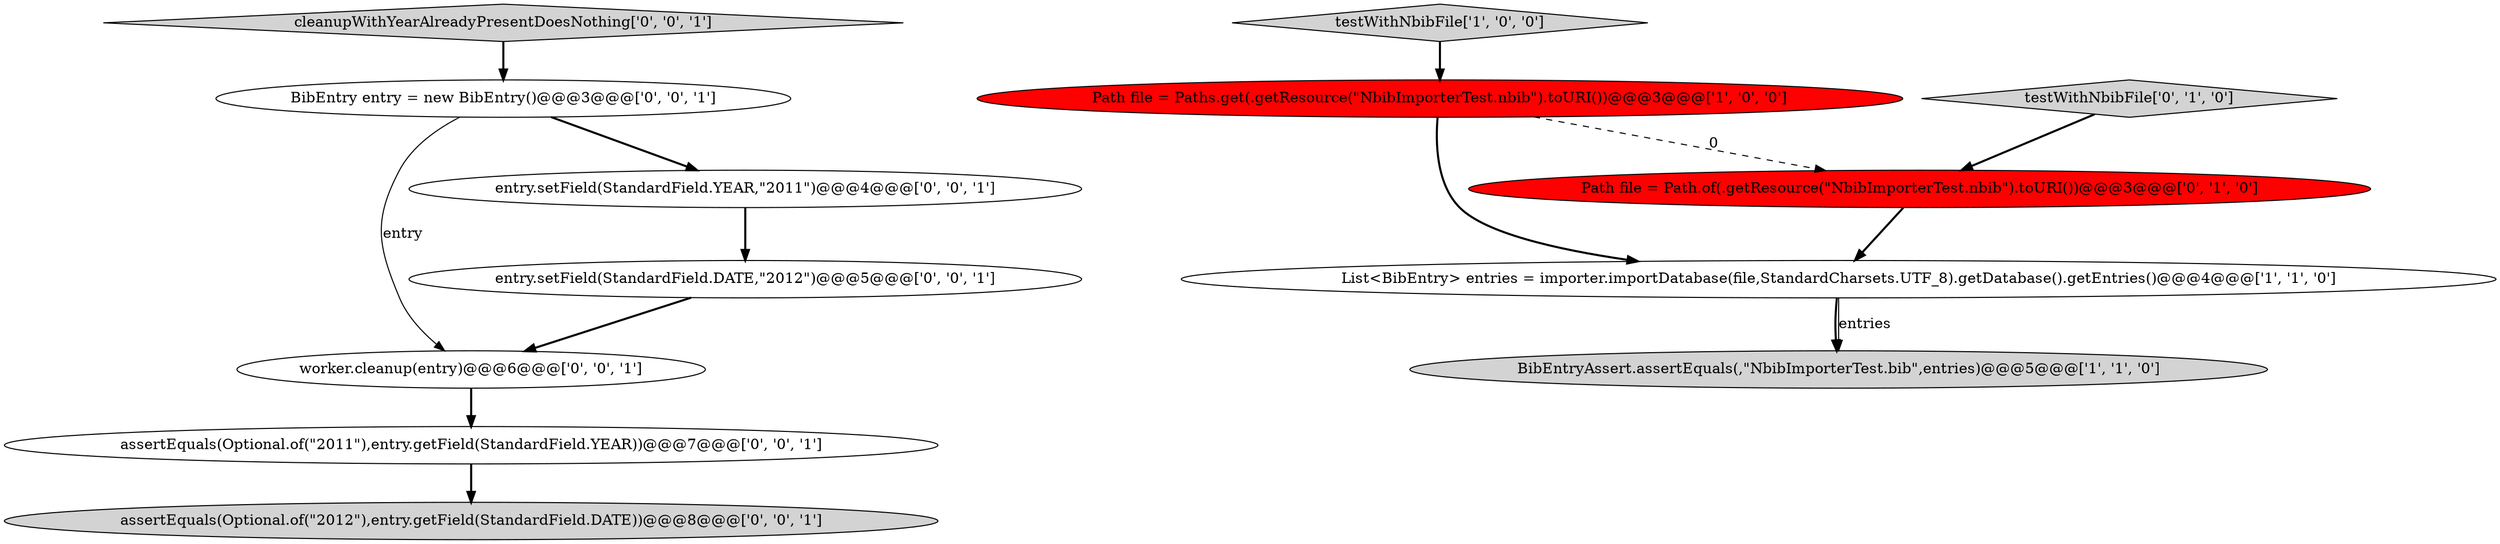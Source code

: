 digraph {
10 [style = filled, label = "cleanupWithYearAlreadyPresentDoesNothing['0', '0', '1']", fillcolor = lightgray, shape = diamond image = "AAA0AAABBB3BBB"];
12 [style = filled, label = "worker.cleanup(entry)@@@6@@@['0', '0', '1']", fillcolor = white, shape = ellipse image = "AAA0AAABBB3BBB"];
7 [style = filled, label = "assertEquals(Optional.of(\"2011\"),entry.getField(StandardField.YEAR))@@@7@@@['0', '0', '1']", fillcolor = white, shape = ellipse image = "AAA0AAABBB3BBB"];
0 [style = filled, label = "testWithNbibFile['1', '0', '0']", fillcolor = lightgray, shape = diamond image = "AAA0AAABBB1BBB"];
3 [style = filled, label = "BibEntryAssert.assertEquals(,\"NbibImporterTest.bib\",entries)@@@5@@@['1', '1', '0']", fillcolor = lightgray, shape = ellipse image = "AAA0AAABBB1BBB"];
5 [style = filled, label = "testWithNbibFile['0', '1', '0']", fillcolor = lightgray, shape = diamond image = "AAA0AAABBB2BBB"];
2 [style = filled, label = "Path file = Paths.get(.getResource(\"NbibImporterTest.nbib\").toURI())@@@3@@@['1', '0', '0']", fillcolor = red, shape = ellipse image = "AAA1AAABBB1BBB"];
1 [style = filled, label = "List<BibEntry> entries = importer.importDatabase(file,StandardCharsets.UTF_8).getDatabase().getEntries()@@@4@@@['1', '1', '0']", fillcolor = white, shape = ellipse image = "AAA0AAABBB1BBB"];
6 [style = filled, label = "entry.setField(StandardField.YEAR,\"2011\")@@@4@@@['0', '0', '1']", fillcolor = white, shape = ellipse image = "AAA0AAABBB3BBB"];
8 [style = filled, label = "entry.setField(StandardField.DATE,\"2012\")@@@5@@@['0', '0', '1']", fillcolor = white, shape = ellipse image = "AAA0AAABBB3BBB"];
11 [style = filled, label = "assertEquals(Optional.of(\"2012\"),entry.getField(StandardField.DATE))@@@8@@@['0', '0', '1']", fillcolor = lightgray, shape = ellipse image = "AAA0AAABBB3BBB"];
4 [style = filled, label = "Path file = Path.of(.getResource(\"NbibImporterTest.nbib\").toURI())@@@3@@@['0', '1', '0']", fillcolor = red, shape = ellipse image = "AAA1AAABBB2BBB"];
9 [style = filled, label = "BibEntry entry = new BibEntry()@@@3@@@['0', '0', '1']", fillcolor = white, shape = ellipse image = "AAA0AAABBB3BBB"];
1->3 [style = bold, label=""];
2->4 [style = dashed, label="0"];
12->7 [style = bold, label=""];
4->1 [style = bold, label=""];
10->9 [style = bold, label=""];
7->11 [style = bold, label=""];
1->3 [style = solid, label="entries"];
2->1 [style = bold, label=""];
8->12 [style = bold, label=""];
9->12 [style = solid, label="entry"];
5->4 [style = bold, label=""];
6->8 [style = bold, label=""];
9->6 [style = bold, label=""];
0->2 [style = bold, label=""];
}
